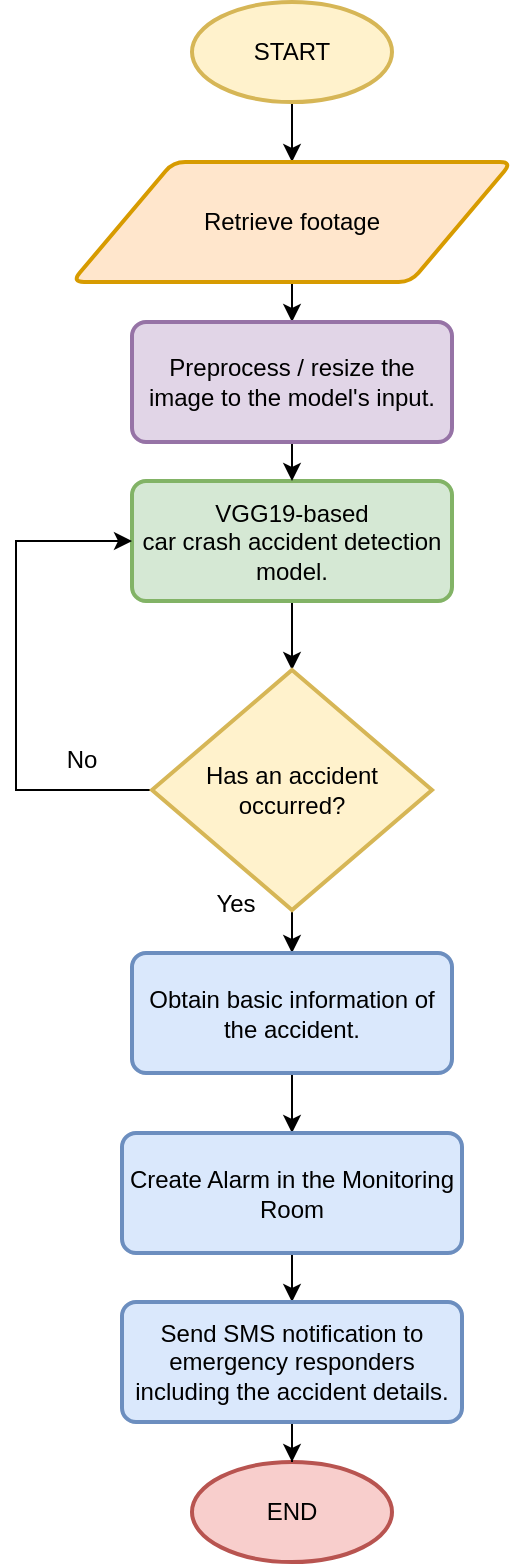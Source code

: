 <mxfile version="21.1.2" type="device" pages="3">
  <diagram id="C5RBs43oDa-KdzZeNtuy" name="des opt 1">
    <mxGraphModel dx="1863" dy="614" grid="1" gridSize="10" guides="1" tooltips="1" connect="1" arrows="1" fold="1" page="1" pageScale="1" pageWidth="827" pageHeight="1169" math="0" shadow="0">
      <root>
        <mxCell id="WIyWlLk6GJQsqaUBKTNV-0" />
        <mxCell id="WIyWlLk6GJQsqaUBKTNV-1" parent="WIyWlLk6GJQsqaUBKTNV-0" />
        <mxCell id="PJ_j1x3K9BafVdnx8JG4-12" style="edgeStyle=orthogonalEdgeStyle;rounded=1;orthogonalLoop=1;jettySize=auto;html=1;exitX=0.5;exitY=1;exitDx=0;exitDy=0;entryX=0.5;entryY=0;entryDx=0;entryDy=0;exitPerimeter=0;" parent="WIyWlLk6GJQsqaUBKTNV-1" source="PJ_j1x3K9BafVdnx8JG4-37" target="PJ_j1x3K9BafVdnx8JG4-35" edge="1">
          <mxGeometry relative="1" as="geometry">
            <mxPoint x="-398" y="200" as="sourcePoint" />
            <mxPoint x="-393" y="260" as="targetPoint" />
          </mxGeometry>
        </mxCell>
        <mxCell id="PJ_j1x3K9BafVdnx8JG4-24" style="edgeStyle=orthogonalEdgeStyle;rounded=1;orthogonalLoop=1;jettySize=auto;html=1;exitX=0.5;exitY=1;exitDx=0;exitDy=0;entryX=0.5;entryY=0;entryDx=0;entryDy=0;exitPerimeter=0;" parent="WIyWlLk6GJQsqaUBKTNV-1" source="PJ_j1x3K9BafVdnx8JG4-36" target="1ICQgReLnfiIvhP6BBDh-3" edge="1">
          <mxGeometry relative="1" as="geometry">
            <mxPoint x="-400" y="645.5" as="sourcePoint" />
            <mxPoint x="-400" y="635.5" as="targetPoint" />
          </mxGeometry>
        </mxCell>
        <mxCell id="PJ_j1x3K9BafVdnx8JG4-14" value="No" style="text;html=1;strokeColor=none;fillColor=none;align=center;verticalAlign=middle;whiteSpace=wrap;rounded=0;" parent="WIyWlLk6GJQsqaUBKTNV-1" vertex="1">
          <mxGeometry x="-535" y="514" width="60" height="30" as="geometry" />
        </mxCell>
        <mxCell id="PJ_j1x3K9BafVdnx8JG4-15" value="Yes" style="text;html=1;strokeColor=none;fillColor=none;align=center;verticalAlign=middle;whiteSpace=wrap;rounded=0;" parent="WIyWlLk6GJQsqaUBKTNV-1" vertex="1">
          <mxGeometry x="-458" y="585.5" width="60" height="30" as="geometry" />
        </mxCell>
        <mxCell id="3SNbzd3iOcQ8QZhCoeAO-2" style="edgeStyle=orthogonalEdgeStyle;rounded=0;orthogonalLoop=1;jettySize=auto;html=1;exitX=0.5;exitY=1;exitDx=0;exitDy=0;exitPerimeter=0;entryX=0.5;entryY=0;entryDx=0;entryDy=0;" parent="WIyWlLk6GJQsqaUBKTNV-1" target="3SNbzd3iOcQ8QZhCoeAO-0" edge="1">
          <mxGeometry relative="1" as="geometry">
            <mxPoint x="-400" y="685.5" as="sourcePoint" />
          </mxGeometry>
        </mxCell>
        <mxCell id="uZlnAVck6TmtQqg-sQBy-6" style="edgeStyle=orthogonalEdgeStyle;rounded=0;orthogonalLoop=1;jettySize=auto;html=1;exitX=0.5;exitY=1;exitDx=0;exitDy=0;entryX=0.5;entryY=0;entryDx=0;entryDy=0;entryPerimeter=0;" parent="WIyWlLk6GJQsqaUBKTNV-1" source="PJ_j1x3K9BafVdnx8JG4-34" target="PJ_j1x3K9BafVdnx8JG4-36" edge="1">
          <mxGeometry relative="1" as="geometry" />
        </mxCell>
        <mxCell id="PJ_j1x3K9BafVdnx8JG4-34" value="VGG19-based&lt;br&gt;car crash accident detection model." style="rounded=1;whiteSpace=wrap;html=1;absoluteArcSize=1;arcSize=14;strokeWidth=2;fontSize=12;fillColor=#d5e8d4;strokeColor=#82b366;" parent="WIyWlLk6GJQsqaUBKTNV-1" vertex="1">
          <mxGeometry x="-480" y="389.5" width="160" height="60" as="geometry" />
        </mxCell>
        <mxCell id="uZlnAVck6TmtQqg-sQBy-4" style="edgeStyle=orthogonalEdgeStyle;rounded=0;orthogonalLoop=1;jettySize=auto;html=1;exitX=0.5;exitY=1;exitDx=0;exitDy=0;entryX=0.5;entryY=0;entryDx=0;entryDy=0;" parent="WIyWlLk6GJQsqaUBKTNV-1" source="PJ_j1x3K9BafVdnx8JG4-35" target="uZlnAVck6TmtQqg-sQBy-3" edge="1">
          <mxGeometry relative="1" as="geometry" />
        </mxCell>
        <mxCell id="PJ_j1x3K9BafVdnx8JG4-35" value="Retrieve footage" style="shape=parallelogram;html=1;strokeWidth=2;perimeter=parallelogramPerimeter;whiteSpace=wrap;rounded=1;arcSize=12;size=0.23;fontSize=12;fillColor=#ffe6cc;strokeColor=#d79b00;" parent="WIyWlLk6GJQsqaUBKTNV-1" vertex="1">
          <mxGeometry x="-510" y="230" width="220" height="60" as="geometry" />
        </mxCell>
        <mxCell id="T_VdZDXZkwJuGa_jbplB-2" style="edgeStyle=orthogonalEdgeStyle;rounded=0;orthogonalLoop=1;jettySize=auto;html=1;exitX=0;exitY=0.5;exitDx=0;exitDy=0;exitPerimeter=0;entryX=0;entryY=0.5;entryDx=0;entryDy=0;" parent="WIyWlLk6GJQsqaUBKTNV-1" source="PJ_j1x3K9BafVdnx8JG4-36" target="PJ_j1x3K9BafVdnx8JG4-34" edge="1">
          <mxGeometry relative="1" as="geometry">
            <mxPoint x="-475" y="438" as="targetPoint" />
            <Array as="points">
              <mxPoint x="-538" y="544.5" />
              <mxPoint x="-538" y="419.5" />
            </Array>
          </mxGeometry>
        </mxCell>
        <mxCell id="PJ_j1x3K9BafVdnx8JG4-36" value="Has an accident occurred?" style="strokeWidth=2;html=1;shape=mxgraph.flowchart.decision;whiteSpace=wrap;fontSize=12;fillColor=#fff2cc;strokeColor=#d6b656;" parent="WIyWlLk6GJQsqaUBKTNV-1" vertex="1">
          <mxGeometry x="-470" y="484" width="140" height="120" as="geometry" />
        </mxCell>
        <mxCell id="PJ_j1x3K9BafVdnx8JG4-37" value="&lt;span style=&quot;&quot;&gt;START&lt;/span&gt;" style="strokeWidth=2;html=1;shape=mxgraph.flowchart.start_1;whiteSpace=wrap;fontSize=12;fillColor=#fff2cc;strokeColor=#d6b656;" parent="WIyWlLk6GJQsqaUBKTNV-1" vertex="1">
          <mxGeometry x="-450" y="150" width="100" height="50" as="geometry" />
        </mxCell>
        <mxCell id="1ICQgReLnfiIvhP6BBDh-3" value="Obtain basic information of the accident." style="rounded=1;whiteSpace=wrap;html=1;absoluteArcSize=1;arcSize=14;strokeWidth=2;fontSize=12;fillColor=#dae8fc;strokeColor=#6c8ebf;" parent="WIyWlLk6GJQsqaUBKTNV-1" vertex="1">
          <mxGeometry x="-480" y="625.5" width="160" height="60" as="geometry" />
        </mxCell>
        <mxCell id="-Uk58m7aLw3qL5z0HjKj-1" value="" style="edgeStyle=orthogonalEdgeStyle;rounded=0;orthogonalLoop=1;jettySize=auto;html=1;" parent="WIyWlLk6GJQsqaUBKTNV-1" source="3SNbzd3iOcQ8QZhCoeAO-0" target="-Uk58m7aLw3qL5z0HjKj-0" edge="1">
          <mxGeometry relative="1" as="geometry" />
        </mxCell>
        <mxCell id="3SNbzd3iOcQ8QZhCoeAO-0" value="Create Alarm in the Monitoring Room" style="rounded=1;whiteSpace=wrap;html=1;absoluteArcSize=1;arcSize=14;strokeWidth=2;fontSize=12;fillColor=#dae8fc;strokeColor=#6c8ebf;" parent="WIyWlLk6GJQsqaUBKTNV-1" vertex="1">
          <mxGeometry x="-485" y="715.5" width="170" height="60" as="geometry" />
        </mxCell>
        <mxCell id="uZlnAVck6TmtQqg-sQBy-1" value="END" style="strokeWidth=2;html=1;shape=mxgraph.flowchart.start_1;whiteSpace=wrap;fontSize=12;fillColor=#f8cecc;strokeColor=#b85450;" parent="WIyWlLk6GJQsqaUBKTNV-1" vertex="1">
          <mxGeometry x="-450" y="880" width="100" height="50" as="geometry" />
        </mxCell>
        <mxCell id="uZlnAVck6TmtQqg-sQBy-7" style="edgeStyle=orthogonalEdgeStyle;rounded=0;orthogonalLoop=1;jettySize=auto;html=1;exitX=0.5;exitY=1;exitDx=0;exitDy=0;entryX=0.5;entryY=0;entryDx=0;entryDy=0;" parent="WIyWlLk6GJQsqaUBKTNV-1" source="uZlnAVck6TmtQqg-sQBy-3" target="PJ_j1x3K9BafVdnx8JG4-34" edge="1">
          <mxGeometry relative="1" as="geometry" />
        </mxCell>
        <mxCell id="uZlnAVck6TmtQqg-sQBy-3" value="Preprocess / resize the image to the model&#39;s input." style="rounded=1;whiteSpace=wrap;html=1;absoluteArcSize=1;arcSize=14;strokeWidth=2;fontSize=12;fillColor=#e1d5e7;strokeColor=#9673a6;" parent="WIyWlLk6GJQsqaUBKTNV-1" vertex="1">
          <mxGeometry x="-480" y="310" width="160" height="60" as="geometry" />
        </mxCell>
        <mxCell id="-Uk58m7aLw3qL5z0HjKj-2" value="" style="edgeStyle=orthogonalEdgeStyle;rounded=0;orthogonalLoop=1;jettySize=auto;html=1;" parent="WIyWlLk6GJQsqaUBKTNV-1" source="-Uk58m7aLw3qL5z0HjKj-0" target="uZlnAVck6TmtQqg-sQBy-1" edge="1">
          <mxGeometry relative="1" as="geometry" />
        </mxCell>
        <mxCell id="-Uk58m7aLw3qL5z0HjKj-0" value="Send SMS notification to emergency responders including the accident details." style="rounded=1;whiteSpace=wrap;html=1;absoluteArcSize=1;arcSize=14;strokeWidth=2;fontSize=12;fillColor=#dae8fc;strokeColor=#6c8ebf;" parent="WIyWlLk6GJQsqaUBKTNV-1" vertex="1">
          <mxGeometry x="-485" y="800" width="170" height="60" as="geometry" />
        </mxCell>
      </root>
    </mxGraphModel>
  </diagram>
  <diagram name="des opt 2" id="8yYU0vhEp97Y7mavfZoW">
    <mxGraphModel dx="1863" dy="614" grid="1" gridSize="10" guides="1" tooltips="1" connect="1" arrows="1" fold="1" page="1" pageScale="1" pageWidth="827" pageHeight="1169" math="0" shadow="0">
      <root>
        <mxCell id="8j8AHVbwqCqV7aGg-C96-0" />
        <mxCell id="8j8AHVbwqCqV7aGg-C96-1" parent="8j8AHVbwqCqV7aGg-C96-0" />
        <mxCell id="8j8AHVbwqCqV7aGg-C96-2" style="edgeStyle=orthogonalEdgeStyle;rounded=1;orthogonalLoop=1;jettySize=auto;html=1;exitX=0.5;exitY=1;exitDx=0;exitDy=0;entryX=0.5;entryY=0;entryDx=0;entryDy=0;exitPerimeter=0;" parent="8j8AHVbwqCqV7aGg-C96-1" source="8j8AHVbwqCqV7aGg-C96-13" target="8j8AHVbwqCqV7aGg-C96-10" edge="1">
          <mxGeometry relative="1" as="geometry">
            <mxPoint x="-398" y="200" as="sourcePoint" />
            <mxPoint x="-393" y="260" as="targetPoint" />
          </mxGeometry>
        </mxCell>
        <mxCell id="8j8AHVbwqCqV7aGg-C96-3" style="edgeStyle=orthogonalEdgeStyle;rounded=1;orthogonalLoop=1;jettySize=auto;html=1;exitX=0.5;exitY=1;exitDx=0;exitDy=0;entryX=0.5;entryY=0;entryDx=0;entryDy=0;exitPerimeter=0;" parent="8j8AHVbwqCqV7aGg-C96-1" source="8j8AHVbwqCqV7aGg-C96-12" target="8j8AHVbwqCqV7aGg-C96-14" edge="1">
          <mxGeometry relative="1" as="geometry">
            <mxPoint x="-400" y="645.5" as="sourcePoint" />
            <mxPoint x="-400" y="635.5" as="targetPoint" />
          </mxGeometry>
        </mxCell>
        <mxCell id="8j8AHVbwqCqV7aGg-C96-4" value="No" style="text;html=1;strokeColor=none;fillColor=none;align=center;verticalAlign=middle;whiteSpace=wrap;rounded=0;" parent="8j8AHVbwqCqV7aGg-C96-1" vertex="1">
          <mxGeometry x="-535" y="514" width="60" height="30" as="geometry" />
        </mxCell>
        <mxCell id="8j8AHVbwqCqV7aGg-C96-5" value="Yes" style="text;html=1;strokeColor=none;fillColor=none;align=center;verticalAlign=middle;whiteSpace=wrap;rounded=0;" parent="8j8AHVbwqCqV7aGg-C96-1" vertex="1">
          <mxGeometry x="-458" y="585.5" width="60" height="30" as="geometry" />
        </mxCell>
        <mxCell id="8j8AHVbwqCqV7aGg-C96-6" style="edgeStyle=orthogonalEdgeStyle;rounded=0;orthogonalLoop=1;jettySize=auto;html=1;exitX=0.5;exitY=1;exitDx=0;exitDy=0;exitPerimeter=0;entryX=0.5;entryY=0;entryDx=0;entryDy=0;" parent="8j8AHVbwqCqV7aGg-C96-1" target="8j8AHVbwqCqV7aGg-C96-16" edge="1">
          <mxGeometry relative="1" as="geometry">
            <mxPoint x="-400" y="685.5" as="sourcePoint" />
          </mxGeometry>
        </mxCell>
        <mxCell id="8j8AHVbwqCqV7aGg-C96-7" style="edgeStyle=orthogonalEdgeStyle;rounded=0;orthogonalLoop=1;jettySize=auto;html=1;exitX=0.5;exitY=1;exitDx=0;exitDy=0;entryX=0.5;entryY=0;entryDx=0;entryDy=0;entryPerimeter=0;" parent="8j8AHVbwqCqV7aGg-C96-1" source="8j8AHVbwqCqV7aGg-C96-8" target="8j8AHVbwqCqV7aGg-C96-12" edge="1">
          <mxGeometry relative="1" as="geometry" />
        </mxCell>
        <mxCell id="8j8AHVbwqCqV7aGg-C96-8" value="InceptionV3-based&lt;br&gt;car crash accident detection model." style="rounded=1;whiteSpace=wrap;html=1;absoluteArcSize=1;arcSize=14;strokeWidth=2;fontSize=12;fillColor=#d5e8d4;strokeColor=#82b366;" parent="8j8AHVbwqCqV7aGg-C96-1" vertex="1">
          <mxGeometry x="-480" y="389.5" width="160" height="60" as="geometry" />
        </mxCell>
        <mxCell id="8j8AHVbwqCqV7aGg-C96-9" style="edgeStyle=orthogonalEdgeStyle;rounded=0;orthogonalLoop=1;jettySize=auto;html=1;exitX=0.5;exitY=1;exitDx=0;exitDy=0;entryX=0.5;entryY=0;entryDx=0;entryDy=0;" parent="8j8AHVbwqCqV7aGg-C96-1" source="8j8AHVbwqCqV7aGg-C96-10" target="8j8AHVbwqCqV7aGg-C96-19" edge="1">
          <mxGeometry relative="1" as="geometry" />
        </mxCell>
        <mxCell id="8j8AHVbwqCqV7aGg-C96-10" value="Retrieve footage" style="shape=parallelogram;html=1;strokeWidth=2;perimeter=parallelogramPerimeter;whiteSpace=wrap;rounded=1;arcSize=12;size=0.23;fontSize=12;fillColor=#ffe6cc;strokeColor=#d79b00;" parent="8j8AHVbwqCqV7aGg-C96-1" vertex="1">
          <mxGeometry x="-510" y="230" width="220" height="60" as="geometry" />
        </mxCell>
        <mxCell id="8j8AHVbwqCqV7aGg-C96-11" style="edgeStyle=orthogonalEdgeStyle;rounded=0;orthogonalLoop=1;jettySize=auto;html=1;exitX=0;exitY=0.5;exitDx=0;exitDy=0;exitPerimeter=0;entryX=0;entryY=0.5;entryDx=0;entryDy=0;" parent="8j8AHVbwqCqV7aGg-C96-1" source="8j8AHVbwqCqV7aGg-C96-12" target="8j8AHVbwqCqV7aGg-C96-8" edge="1">
          <mxGeometry relative="1" as="geometry">
            <mxPoint x="-475" y="438" as="targetPoint" />
            <Array as="points">
              <mxPoint x="-538" y="544.5" />
              <mxPoint x="-538" y="419.5" />
            </Array>
          </mxGeometry>
        </mxCell>
        <mxCell id="8j8AHVbwqCqV7aGg-C96-12" value="Has an accident occurred?" style="strokeWidth=2;html=1;shape=mxgraph.flowchart.decision;whiteSpace=wrap;fontSize=12;fillColor=#fff2cc;strokeColor=#d6b656;" parent="8j8AHVbwqCqV7aGg-C96-1" vertex="1">
          <mxGeometry x="-470" y="484" width="140" height="120" as="geometry" />
        </mxCell>
        <mxCell id="8j8AHVbwqCqV7aGg-C96-13" value="&lt;span style=&quot;&quot;&gt;START&lt;/span&gt;" style="strokeWidth=2;html=1;shape=mxgraph.flowchart.start_1;whiteSpace=wrap;fontSize=12;fillColor=#fff2cc;strokeColor=#d6b656;" parent="8j8AHVbwqCqV7aGg-C96-1" vertex="1">
          <mxGeometry x="-450" y="150" width="100" height="50" as="geometry" />
        </mxCell>
        <mxCell id="8j8AHVbwqCqV7aGg-C96-14" value="Obtain basic information of the accident." style="rounded=1;whiteSpace=wrap;html=1;absoluteArcSize=1;arcSize=14;strokeWidth=2;fontSize=12;fillColor=#dae8fc;strokeColor=#6c8ebf;" parent="8j8AHVbwqCqV7aGg-C96-1" vertex="1">
          <mxGeometry x="-480" y="625.5" width="160" height="60" as="geometry" />
        </mxCell>
        <mxCell id="8j8AHVbwqCqV7aGg-C96-15" value="" style="edgeStyle=orthogonalEdgeStyle;rounded=0;orthogonalLoop=1;jettySize=auto;html=1;" parent="8j8AHVbwqCqV7aGg-C96-1" source="8j8AHVbwqCqV7aGg-C96-16" target="8j8AHVbwqCqV7aGg-C96-21" edge="1">
          <mxGeometry relative="1" as="geometry" />
        </mxCell>
        <mxCell id="8j8AHVbwqCqV7aGg-C96-16" value="Create Alarm in the Monitoring Room" style="rounded=1;whiteSpace=wrap;html=1;absoluteArcSize=1;arcSize=14;strokeWidth=2;fontSize=12;fillColor=#dae8fc;strokeColor=#6c8ebf;" parent="8j8AHVbwqCqV7aGg-C96-1" vertex="1">
          <mxGeometry x="-485" y="715.5" width="170" height="60" as="geometry" />
        </mxCell>
        <mxCell id="8j8AHVbwqCqV7aGg-C96-17" value="END" style="strokeWidth=2;html=1;shape=mxgraph.flowchart.start_1;whiteSpace=wrap;fontSize=12;fillColor=#f8cecc;strokeColor=#b85450;" parent="8j8AHVbwqCqV7aGg-C96-1" vertex="1">
          <mxGeometry x="-450" y="880" width="100" height="50" as="geometry" />
        </mxCell>
        <mxCell id="8j8AHVbwqCqV7aGg-C96-18" style="edgeStyle=orthogonalEdgeStyle;rounded=0;orthogonalLoop=1;jettySize=auto;html=1;exitX=0.5;exitY=1;exitDx=0;exitDy=0;entryX=0.5;entryY=0;entryDx=0;entryDy=0;" parent="8j8AHVbwqCqV7aGg-C96-1" source="8j8AHVbwqCqV7aGg-C96-19" target="8j8AHVbwqCqV7aGg-C96-8" edge="1">
          <mxGeometry relative="1" as="geometry" />
        </mxCell>
        <mxCell id="8j8AHVbwqCqV7aGg-C96-19" value="Preprocess / resize the image to the model&#39;s input." style="rounded=1;whiteSpace=wrap;html=1;absoluteArcSize=1;arcSize=14;strokeWidth=2;fontSize=12;fillColor=#e1d5e7;strokeColor=#9673a6;" parent="8j8AHVbwqCqV7aGg-C96-1" vertex="1">
          <mxGeometry x="-480" y="310" width="160" height="60" as="geometry" />
        </mxCell>
        <mxCell id="8j8AHVbwqCqV7aGg-C96-20" value="" style="edgeStyle=orthogonalEdgeStyle;rounded=0;orthogonalLoop=1;jettySize=auto;html=1;" parent="8j8AHVbwqCqV7aGg-C96-1" source="8j8AHVbwqCqV7aGg-C96-21" target="8j8AHVbwqCqV7aGg-C96-17" edge="1">
          <mxGeometry relative="1" as="geometry" />
        </mxCell>
        <mxCell id="8j8AHVbwqCqV7aGg-C96-21" value="Send SMS notification and Alert Call to the emergency responders including the accident details." style="rounded=1;whiteSpace=wrap;html=1;absoluteArcSize=1;arcSize=14;strokeWidth=2;fontSize=12;fillColor=#dae8fc;strokeColor=#6c8ebf;" parent="8j8AHVbwqCqV7aGg-C96-1" vertex="1">
          <mxGeometry x="-485" y="800" width="170" height="60" as="geometry" />
        </mxCell>
      </root>
    </mxGraphModel>
  </diagram>
  <diagram name="des opt 3" id="t9_CzGLGxzuerR9Dxb2D">
    <mxGraphModel dx="1863" dy="614" grid="1" gridSize="10" guides="1" tooltips="1" connect="1" arrows="1" fold="1" page="1" pageScale="1" pageWidth="827" pageHeight="1169" math="0" shadow="0">
      <root>
        <mxCell id="CpicgYLtOJ_hZgE3NChx-0" />
        <mxCell id="CpicgYLtOJ_hZgE3NChx-1" parent="CpicgYLtOJ_hZgE3NChx-0" />
        <mxCell id="CpicgYLtOJ_hZgE3NChx-2" style="edgeStyle=orthogonalEdgeStyle;rounded=1;orthogonalLoop=1;jettySize=auto;html=1;exitX=0.5;exitY=1;exitDx=0;exitDy=0;entryX=0.5;entryY=0;entryDx=0;entryDy=0;exitPerimeter=0;" parent="CpicgYLtOJ_hZgE3NChx-1" source="CpicgYLtOJ_hZgE3NChx-13" target="CpicgYLtOJ_hZgE3NChx-10" edge="1">
          <mxGeometry relative="1" as="geometry">
            <mxPoint x="-398" y="200" as="sourcePoint" />
            <mxPoint x="-393" y="260" as="targetPoint" />
          </mxGeometry>
        </mxCell>
        <mxCell id="CpicgYLtOJ_hZgE3NChx-3" style="edgeStyle=orthogonalEdgeStyle;rounded=1;orthogonalLoop=1;jettySize=auto;html=1;exitX=0.5;exitY=1;exitDx=0;exitDy=0;entryX=0.5;entryY=0;entryDx=0;entryDy=0;exitPerimeter=0;" parent="CpicgYLtOJ_hZgE3NChx-1" source="CpicgYLtOJ_hZgE3NChx-12" target="CpicgYLtOJ_hZgE3NChx-14" edge="1">
          <mxGeometry relative="1" as="geometry">
            <mxPoint x="-400" y="645.5" as="sourcePoint" />
            <mxPoint x="-400" y="635.5" as="targetPoint" />
          </mxGeometry>
        </mxCell>
        <mxCell id="CpicgYLtOJ_hZgE3NChx-4" value="No" style="text;html=1;strokeColor=none;fillColor=none;align=center;verticalAlign=middle;whiteSpace=wrap;rounded=0;" parent="CpicgYLtOJ_hZgE3NChx-1" vertex="1">
          <mxGeometry x="-535" y="514" width="60" height="30" as="geometry" />
        </mxCell>
        <mxCell id="CpicgYLtOJ_hZgE3NChx-5" value="Yes" style="text;html=1;strokeColor=none;fillColor=none;align=center;verticalAlign=middle;whiteSpace=wrap;rounded=0;" parent="CpicgYLtOJ_hZgE3NChx-1" vertex="1">
          <mxGeometry x="-458" y="585.5" width="60" height="30" as="geometry" />
        </mxCell>
        <mxCell id="CpicgYLtOJ_hZgE3NChx-6" style="edgeStyle=orthogonalEdgeStyle;rounded=0;orthogonalLoop=1;jettySize=auto;html=1;exitX=0.5;exitY=1;exitDx=0;exitDy=0;exitPerimeter=0;entryX=0.5;entryY=0;entryDx=0;entryDy=0;" parent="CpicgYLtOJ_hZgE3NChx-1" target="CpicgYLtOJ_hZgE3NChx-16" edge="1">
          <mxGeometry relative="1" as="geometry">
            <mxPoint x="-400" y="685.5" as="sourcePoint" />
          </mxGeometry>
        </mxCell>
        <mxCell id="CpicgYLtOJ_hZgE3NChx-7" style="edgeStyle=orthogonalEdgeStyle;rounded=0;orthogonalLoop=1;jettySize=auto;html=1;exitX=0.5;exitY=1;exitDx=0;exitDy=0;entryX=0.5;entryY=0;entryDx=0;entryDy=0;entryPerimeter=0;" parent="CpicgYLtOJ_hZgE3NChx-1" source="CpicgYLtOJ_hZgE3NChx-8" target="CpicgYLtOJ_hZgE3NChx-12" edge="1">
          <mxGeometry relative="1" as="geometry" />
        </mxCell>
        <mxCell id="CpicgYLtOJ_hZgE3NChx-8" value="ResNet152V2-based&lt;br&gt;car crash accident detection model." style="rounded=1;whiteSpace=wrap;html=1;absoluteArcSize=1;arcSize=14;strokeWidth=2;fontSize=12;fillColor=#d5e8d4;strokeColor=#82b366;" parent="CpicgYLtOJ_hZgE3NChx-1" vertex="1">
          <mxGeometry x="-480" y="389.5" width="160" height="60" as="geometry" />
        </mxCell>
        <mxCell id="CpicgYLtOJ_hZgE3NChx-9" style="edgeStyle=orthogonalEdgeStyle;rounded=0;orthogonalLoop=1;jettySize=auto;html=1;exitX=0.5;exitY=1;exitDx=0;exitDy=0;entryX=0.5;entryY=0;entryDx=0;entryDy=0;" parent="CpicgYLtOJ_hZgE3NChx-1" source="CpicgYLtOJ_hZgE3NChx-10" target="CpicgYLtOJ_hZgE3NChx-19" edge="1">
          <mxGeometry relative="1" as="geometry" />
        </mxCell>
        <mxCell id="CpicgYLtOJ_hZgE3NChx-10" value="Retrieve footage" style="shape=parallelogram;html=1;strokeWidth=2;perimeter=parallelogramPerimeter;whiteSpace=wrap;rounded=1;arcSize=12;size=0.23;fontSize=12;fillColor=#ffe6cc;strokeColor=#d79b00;" parent="CpicgYLtOJ_hZgE3NChx-1" vertex="1">
          <mxGeometry x="-510" y="230" width="220" height="60" as="geometry" />
        </mxCell>
        <mxCell id="CpicgYLtOJ_hZgE3NChx-11" style="edgeStyle=orthogonalEdgeStyle;rounded=0;orthogonalLoop=1;jettySize=auto;html=1;exitX=0;exitY=0.5;exitDx=0;exitDy=0;exitPerimeter=0;entryX=0;entryY=0.5;entryDx=0;entryDy=0;" parent="CpicgYLtOJ_hZgE3NChx-1" source="CpicgYLtOJ_hZgE3NChx-12" target="CpicgYLtOJ_hZgE3NChx-8" edge="1">
          <mxGeometry relative="1" as="geometry">
            <mxPoint x="-475" y="438" as="targetPoint" />
            <Array as="points">
              <mxPoint x="-538" y="544.5" />
              <mxPoint x="-538" y="419.5" />
            </Array>
          </mxGeometry>
        </mxCell>
        <mxCell id="CpicgYLtOJ_hZgE3NChx-12" value="Has an accident occurred?" style="strokeWidth=2;html=1;shape=mxgraph.flowchart.decision;whiteSpace=wrap;fontSize=12;fillColor=#fff2cc;strokeColor=#d6b656;" parent="CpicgYLtOJ_hZgE3NChx-1" vertex="1">
          <mxGeometry x="-470" y="484" width="140" height="120" as="geometry" />
        </mxCell>
        <mxCell id="CpicgYLtOJ_hZgE3NChx-13" value="&lt;span style=&quot;&quot;&gt;START&lt;/span&gt;" style="strokeWidth=2;html=1;shape=mxgraph.flowchart.start_1;whiteSpace=wrap;fontSize=12;fillColor=#fff2cc;strokeColor=#d6b656;" parent="CpicgYLtOJ_hZgE3NChx-1" vertex="1">
          <mxGeometry x="-450" y="150" width="100" height="50" as="geometry" />
        </mxCell>
        <mxCell id="CpicgYLtOJ_hZgE3NChx-14" value="Obtain basic information of the accident." style="rounded=1;whiteSpace=wrap;html=1;absoluteArcSize=1;arcSize=14;strokeWidth=2;fontSize=12;fillColor=#dae8fc;strokeColor=#6c8ebf;" parent="CpicgYLtOJ_hZgE3NChx-1" vertex="1">
          <mxGeometry x="-480" y="625.5" width="160" height="60" as="geometry" />
        </mxCell>
        <mxCell id="CpicgYLtOJ_hZgE3NChx-15" value="" style="edgeStyle=orthogonalEdgeStyle;rounded=0;orthogonalLoop=1;jettySize=auto;html=1;" parent="CpicgYLtOJ_hZgE3NChx-1" source="CpicgYLtOJ_hZgE3NChx-16" target="CpicgYLtOJ_hZgE3NChx-21" edge="1">
          <mxGeometry relative="1" as="geometry" />
        </mxCell>
        <mxCell id="CpicgYLtOJ_hZgE3NChx-16" value="Create Alarm in the Monitoring Room" style="rounded=1;whiteSpace=wrap;html=1;absoluteArcSize=1;arcSize=14;strokeWidth=2;fontSize=12;fillColor=#dae8fc;strokeColor=#6c8ebf;" parent="CpicgYLtOJ_hZgE3NChx-1" vertex="1">
          <mxGeometry x="-485" y="715.5" width="170" height="60" as="geometry" />
        </mxCell>
        <mxCell id="CpicgYLtOJ_hZgE3NChx-17" value="END" style="strokeWidth=2;html=1;shape=mxgraph.flowchart.start_1;whiteSpace=wrap;fontSize=12;fillColor=#f8cecc;strokeColor=#b85450;" parent="CpicgYLtOJ_hZgE3NChx-1" vertex="1">
          <mxGeometry x="-450" y="880" width="100" height="50" as="geometry" />
        </mxCell>
        <mxCell id="CpicgYLtOJ_hZgE3NChx-18" style="edgeStyle=orthogonalEdgeStyle;rounded=0;orthogonalLoop=1;jettySize=auto;html=1;exitX=0.5;exitY=1;exitDx=0;exitDy=0;entryX=0.5;entryY=0;entryDx=0;entryDy=0;" parent="CpicgYLtOJ_hZgE3NChx-1" source="CpicgYLtOJ_hZgE3NChx-19" target="CpicgYLtOJ_hZgE3NChx-8" edge="1">
          <mxGeometry relative="1" as="geometry" />
        </mxCell>
        <mxCell id="CpicgYLtOJ_hZgE3NChx-19" value="Preprocess / resize the image to the model&#39;s input." style="rounded=1;whiteSpace=wrap;html=1;absoluteArcSize=1;arcSize=14;strokeWidth=2;fontSize=12;fillColor=#e1d5e7;strokeColor=#9673a6;" parent="CpicgYLtOJ_hZgE3NChx-1" vertex="1">
          <mxGeometry x="-480" y="310" width="160" height="60" as="geometry" />
        </mxCell>
        <mxCell id="CpicgYLtOJ_hZgE3NChx-20" value="" style="edgeStyle=orthogonalEdgeStyle;rounded=0;orthogonalLoop=1;jettySize=auto;html=1;" parent="CpicgYLtOJ_hZgE3NChx-1" source="CpicgYLtOJ_hZgE3NChx-21" target="CpicgYLtOJ_hZgE3NChx-17" edge="1">
          <mxGeometry relative="1" as="geometry" />
        </mxCell>
        <mxCell id="CpicgYLtOJ_hZgE3NChx-21" value="Send SMS notification and Alert Call to the emergency responders including the accident details." style="rounded=1;whiteSpace=wrap;html=1;absoluteArcSize=1;arcSize=14;strokeWidth=2;fontSize=12;fillColor=#dae8fc;strokeColor=#6c8ebf;" parent="CpicgYLtOJ_hZgE3NChx-1" vertex="1">
          <mxGeometry x="-485" y="800" width="170" height="60" as="geometry" />
        </mxCell>
      </root>
    </mxGraphModel>
  </diagram>
</mxfile>
